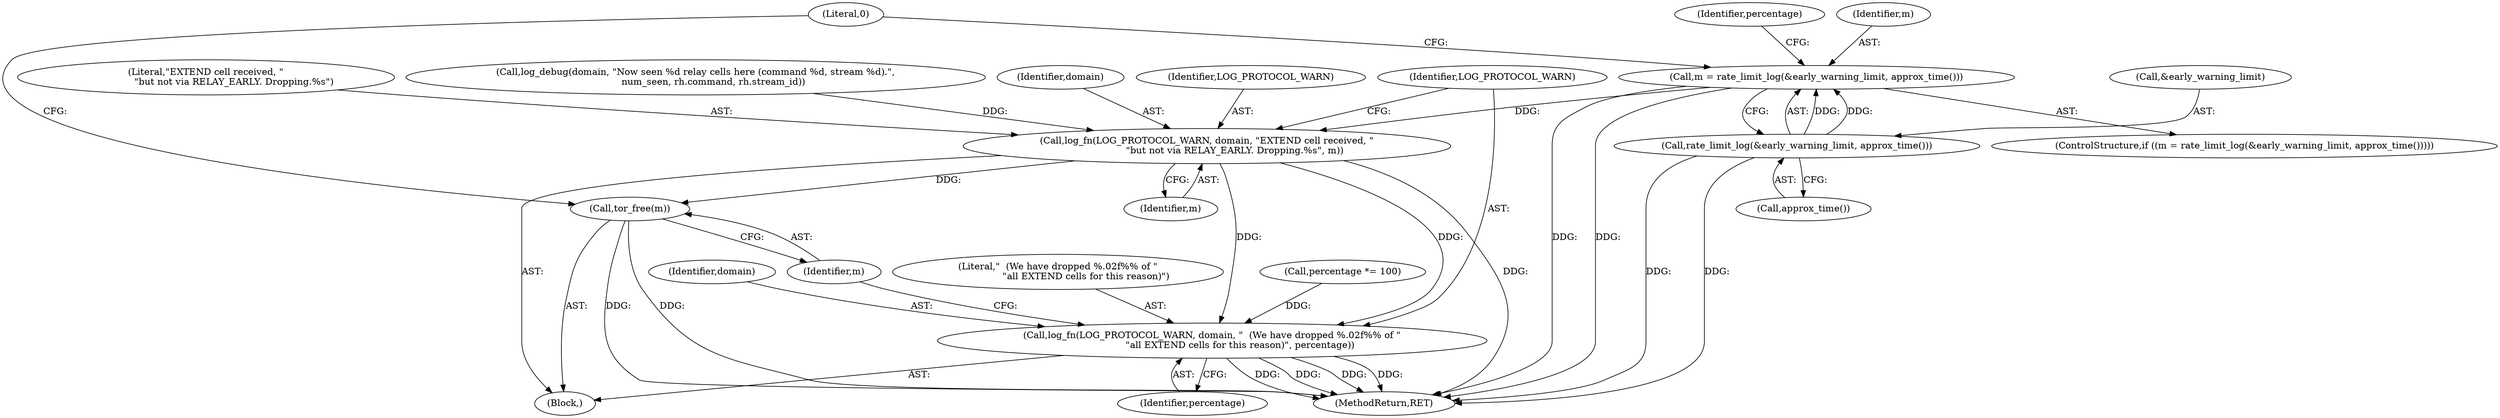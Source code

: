 digraph "0_tor_56a7c5bc15e0447203a491c1ee37de9939ad1dcd@pointer" {
"1000589" [label="(Call,m = rate_limit_log(&early_warning_limit, approx_time()))"];
"1000591" [label="(Call,rate_limit_log(&early_warning_limit, approx_time()))"];
"1000607" [label="(Call,log_fn(LOG_PROTOCOL_WARN, domain, \"EXTEND cell received, \"\n                   \"but not via RELAY_EARLY. Dropping.%s\", m))"];
"1000612" [label="(Call,log_fn(LOG_PROTOCOL_WARN, domain, \"  (We have dropped %.02f%% of \"\n                   \"all EXTEND cells for this reason)\", percentage))"];
"1000617" [label="(Call,tor_free(m))"];
"1000611" [label="(Identifier,m)"];
"1000607" [label="(Call,log_fn(LOG_PROTOCOL_WARN, domain, \"EXTEND cell received, \"\n                   \"but not via RELAY_EARLY. Dropping.%s\", m))"];
"1000629" [label="(Literal,0)"];
"1000610" [label="(Literal,\"EXTEND cell received, \"\n                   \"but not via RELAY_EARLY. Dropping.%s\")"];
"1000609" [label="(Identifier,domain)"];
"1000598" [label="(Identifier,percentage)"];
"1000617" [label="(Call,tor_free(m))"];
"1000618" [label="(Identifier,m)"];
"1001058" [label="(MethodReturn,RET)"];
"1000590" [label="(Identifier,m)"];
"1000595" [label="(Block,)"];
"1000616" [label="(Identifier,percentage)"];
"1000592" [label="(Call,&early_warning_limit)"];
"1000589" [label="(Call,m = rate_limit_log(&early_warning_limit, approx_time()))"];
"1000615" [label="(Literal,\"  (We have dropped %.02f%% of \"\n                   \"all EXTEND cells for this reason)\")"];
"1000608" [label="(Identifier,LOG_PROTOCOL_WARN)"];
"1000588" [label="(ControlStructure,if ((m = rate_limit_log(&early_warning_limit, approx_time()))))"];
"1000612" [label="(Call,log_fn(LOG_PROTOCOL_WARN, domain, \"  (We have dropped %.02f%% of \"\n                   \"all EXTEND cells for this reason)\", percentage))"];
"1000613" [label="(Identifier,LOG_PROTOCOL_WARN)"];
"1000594" [label="(Call,approx_time())"];
"1000604" [label="(Call,percentage *= 100)"];
"1000149" [label="(Call,log_debug(domain, \"Now seen %d relay cells here (command %d, stream %d).\",\n            num_seen, rh.command, rh.stream_id))"];
"1000614" [label="(Identifier,domain)"];
"1000591" [label="(Call,rate_limit_log(&early_warning_limit, approx_time()))"];
"1000589" -> "1000588"  [label="AST: "];
"1000589" -> "1000591"  [label="CFG: "];
"1000590" -> "1000589"  [label="AST: "];
"1000591" -> "1000589"  [label="AST: "];
"1000598" -> "1000589"  [label="CFG: "];
"1000629" -> "1000589"  [label="CFG: "];
"1000589" -> "1001058"  [label="DDG: "];
"1000589" -> "1001058"  [label="DDG: "];
"1000591" -> "1000589"  [label="DDG: "];
"1000591" -> "1000589"  [label="DDG: "];
"1000589" -> "1000607"  [label="DDG: "];
"1000591" -> "1000594"  [label="CFG: "];
"1000592" -> "1000591"  [label="AST: "];
"1000594" -> "1000591"  [label="AST: "];
"1000591" -> "1001058"  [label="DDG: "];
"1000591" -> "1001058"  [label="DDG: "];
"1000607" -> "1000595"  [label="AST: "];
"1000607" -> "1000611"  [label="CFG: "];
"1000608" -> "1000607"  [label="AST: "];
"1000609" -> "1000607"  [label="AST: "];
"1000610" -> "1000607"  [label="AST: "];
"1000611" -> "1000607"  [label="AST: "];
"1000613" -> "1000607"  [label="CFG: "];
"1000607" -> "1001058"  [label="DDG: "];
"1000149" -> "1000607"  [label="DDG: "];
"1000607" -> "1000612"  [label="DDG: "];
"1000607" -> "1000612"  [label="DDG: "];
"1000607" -> "1000617"  [label="DDG: "];
"1000612" -> "1000595"  [label="AST: "];
"1000612" -> "1000616"  [label="CFG: "];
"1000613" -> "1000612"  [label="AST: "];
"1000614" -> "1000612"  [label="AST: "];
"1000615" -> "1000612"  [label="AST: "];
"1000616" -> "1000612"  [label="AST: "];
"1000618" -> "1000612"  [label="CFG: "];
"1000612" -> "1001058"  [label="DDG: "];
"1000612" -> "1001058"  [label="DDG: "];
"1000612" -> "1001058"  [label="DDG: "];
"1000612" -> "1001058"  [label="DDG: "];
"1000604" -> "1000612"  [label="DDG: "];
"1000617" -> "1000595"  [label="AST: "];
"1000617" -> "1000618"  [label="CFG: "];
"1000618" -> "1000617"  [label="AST: "];
"1000629" -> "1000617"  [label="CFG: "];
"1000617" -> "1001058"  [label="DDG: "];
"1000617" -> "1001058"  [label="DDG: "];
}
